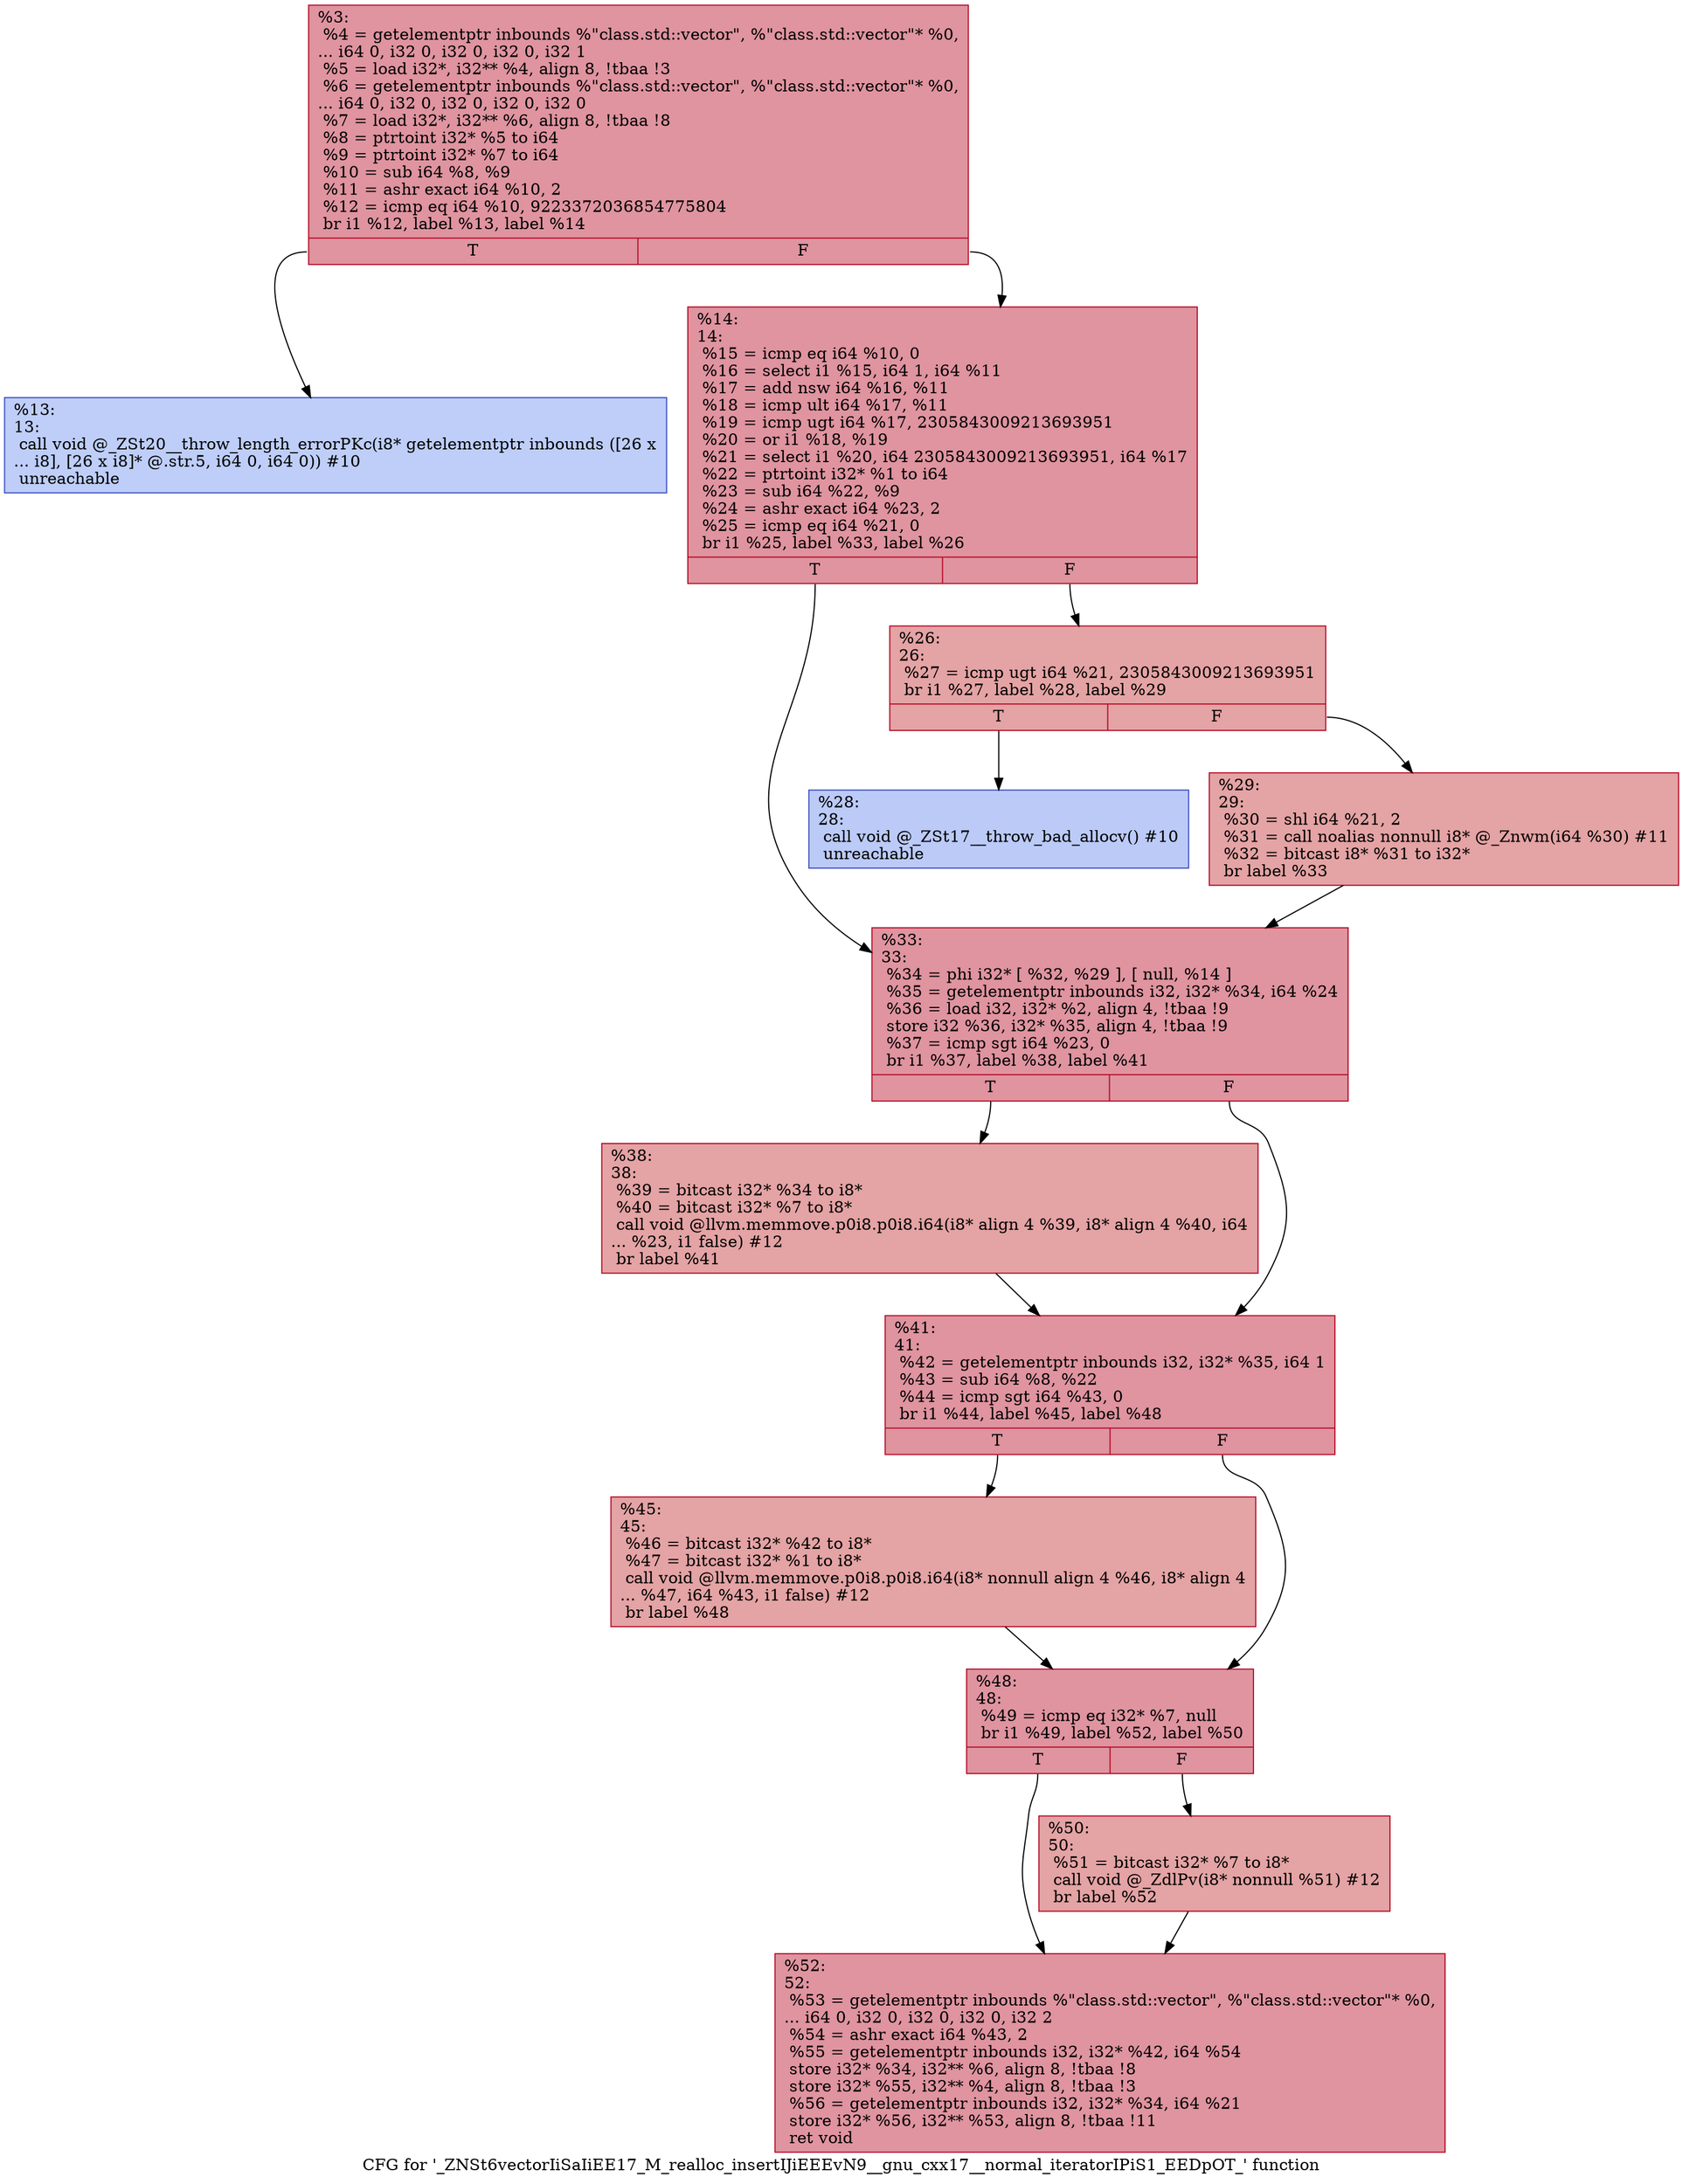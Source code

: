 digraph "CFG for '_ZNSt6vectorIiSaIiEE17_M_realloc_insertIJiEEEvN9__gnu_cxx17__normal_iteratorIPiS1_EEDpOT_' function" {
	label="CFG for '_ZNSt6vectorIiSaIiEE17_M_realloc_insertIJiEEEvN9__gnu_cxx17__normal_iteratorIPiS1_EEDpOT_' function";

	Node0x55bfd74c92d0 [shape=record,color="#b70d28ff", style=filled, fillcolor="#b70d2870",label="{%3:\l  %4 = getelementptr inbounds %\"class.std::vector\", %\"class.std::vector\"* %0,\l... i64 0, i32 0, i32 0, i32 0, i32 1\l  %5 = load i32*, i32** %4, align 8, !tbaa !3\l  %6 = getelementptr inbounds %\"class.std::vector\", %\"class.std::vector\"* %0,\l... i64 0, i32 0, i32 0, i32 0, i32 0\l  %7 = load i32*, i32** %6, align 8, !tbaa !8\l  %8 = ptrtoint i32* %5 to i64\l  %9 = ptrtoint i32* %7 to i64\l  %10 = sub i64 %8, %9\l  %11 = ashr exact i64 %10, 2\l  %12 = icmp eq i64 %10, 9223372036854775804\l  br i1 %12, label %13, label %14\l|{<s0>T|<s1>F}}"];
	Node0x55bfd74c92d0:s0 -> Node0x55bfd74c9680;
	Node0x55bfd74c92d0:s1 -> Node0x55bfd74ca090;
	Node0x55bfd74c9680 [shape=record,color="#3d50c3ff", style=filled, fillcolor="#6c8ff170",label="{%13:\l13:                                               \l  call void @_ZSt20__throw_length_errorPKc(i8* getelementptr inbounds ([26 x\l... i8], [26 x i8]* @.str.5, i64 0, i64 0)) #10\l  unreachable\l}"];
	Node0x55bfd74ca090 [shape=record,color="#b70d28ff", style=filled, fillcolor="#b70d2870",label="{%14:\l14:                                               \l  %15 = icmp eq i64 %10, 0\l  %16 = select i1 %15, i64 1, i64 %11\l  %17 = add nsw i64 %16, %11\l  %18 = icmp ult i64 %17, %11\l  %19 = icmp ugt i64 %17, 2305843009213693951\l  %20 = or i1 %18, %19\l  %21 = select i1 %20, i64 2305843009213693951, i64 %17\l  %22 = ptrtoint i32* %1 to i64\l  %23 = sub i64 %22, %9\l  %24 = ashr exact i64 %23, 2\l  %25 = icmp eq i64 %21, 0\l  br i1 %25, label %33, label %26\l|{<s0>T|<s1>F}}"];
	Node0x55bfd74ca090:s0 -> Node0x55bfd74caa50;
	Node0x55bfd74ca090:s1 -> Node0x55bfd74caaa0;
	Node0x55bfd74caaa0 [shape=record,color="#b70d28ff", style=filled, fillcolor="#c32e3170",label="{%26:\l26:                                               \l  %27 = icmp ugt i64 %21, 2305843009213693951\l  br i1 %27, label %28, label %29\l|{<s0>T|<s1>F}}"];
	Node0x55bfd74caaa0:s0 -> Node0x55bfd74cac30;
	Node0x55bfd74caaa0:s1 -> Node0x55bfd74cac80;
	Node0x55bfd74cac30 [shape=record,color="#3d50c3ff", style=filled, fillcolor="#6687ed70",label="{%28:\l28:                                               \l  call void @_ZSt17__throw_bad_allocv() #10\l  unreachable\l}"];
	Node0x55bfd74cac80 [shape=record,color="#b70d28ff", style=filled, fillcolor="#c32e3170",label="{%29:\l29:                                               \l  %30 = shl i64 %21, 2\l  %31 = call noalias nonnull i8* @_Znwm(i64 %30) #11\l  %32 = bitcast i8* %31 to i32*\l  br label %33\l}"];
	Node0x55bfd74cac80 -> Node0x55bfd74caa50;
	Node0x55bfd74caa50 [shape=record,color="#b70d28ff", style=filled, fillcolor="#b70d2870",label="{%33:\l33:                                               \l  %34 = phi i32* [ %32, %29 ], [ null, %14 ]\l  %35 = getelementptr inbounds i32, i32* %34, i64 %24\l  %36 = load i32, i32* %2, align 4, !tbaa !9\l  store i32 %36, i32* %35, align 4, !tbaa !9\l  %37 = icmp sgt i64 %23, 0\l  br i1 %37, label %38, label %41\l|{<s0>T|<s1>F}}"];
	Node0x55bfd74caa50:s0 -> Node0x55bfd74cb600;
	Node0x55bfd74caa50:s1 -> Node0x55bfd74cb650;
	Node0x55bfd74cb600 [shape=record,color="#b70d28ff", style=filled, fillcolor="#c32e3170",label="{%38:\l38:                                               \l  %39 = bitcast i32* %34 to i8*\l  %40 = bitcast i32* %7 to i8*\l  call void @llvm.memmove.p0i8.p0i8.i64(i8* align 4 %39, i8* align 4 %40, i64\l... %23, i1 false) #12\l  br label %41\l}"];
	Node0x55bfd74cb600 -> Node0x55bfd74cb650;
	Node0x55bfd74cb650 [shape=record,color="#b70d28ff", style=filled, fillcolor="#b70d2870",label="{%41:\l41:                                               \l  %42 = getelementptr inbounds i32, i32* %35, i64 1\l  %43 = sub i64 %8, %22\l  %44 = icmp sgt i64 %43, 0\l  br i1 %44, label %45, label %48\l|{<s0>T|<s1>F}}"];
	Node0x55bfd74cb650:s0 -> Node0x55bfd74cbd70;
	Node0x55bfd74cb650:s1 -> Node0x55bfd74cbdc0;
	Node0x55bfd74cbd70 [shape=record,color="#b70d28ff", style=filled, fillcolor="#c32e3170",label="{%45:\l45:                                               \l  %46 = bitcast i32* %42 to i8*\l  %47 = bitcast i32* %1 to i8*\l  call void @llvm.memmove.p0i8.p0i8.i64(i8* nonnull align 4 %46, i8* align 4\l... %47, i64 %43, i1 false) #12\l  br label %48\l}"];
	Node0x55bfd74cbd70 -> Node0x55bfd74cbdc0;
	Node0x55bfd74cbdc0 [shape=record,color="#b70d28ff", style=filled, fillcolor="#b70d2870",label="{%48:\l48:                                               \l  %49 = icmp eq i32* %7, null\l  br i1 %49, label %52, label %50\l|{<s0>T|<s1>F}}"];
	Node0x55bfd74cbdc0:s0 -> Node0x55bfd74cc290;
	Node0x55bfd74cbdc0:s1 -> Node0x55bfd74cc2e0;
	Node0x55bfd74cc2e0 [shape=record,color="#b70d28ff", style=filled, fillcolor="#c32e3170",label="{%50:\l50:                                               \l  %51 = bitcast i32* %7 to i8*\l  call void @_ZdlPv(i8* nonnull %51) #12\l  br label %52\l}"];
	Node0x55bfd74cc2e0 -> Node0x55bfd74cc290;
	Node0x55bfd74cc290 [shape=record,color="#b70d28ff", style=filled, fillcolor="#b70d2870",label="{%52:\l52:                                               \l  %53 = getelementptr inbounds %\"class.std::vector\", %\"class.std::vector\"* %0,\l... i64 0, i32 0, i32 0, i32 0, i32 2\l  %54 = ashr exact i64 %43, 2\l  %55 = getelementptr inbounds i32, i32* %42, i64 %54\l  store i32* %34, i32** %6, align 8, !tbaa !8\l  store i32* %55, i32** %4, align 8, !tbaa !3\l  %56 = getelementptr inbounds i32, i32* %34, i64 %21\l  store i32* %56, i32** %53, align 8, !tbaa !11\l  ret void\l}"];
}
